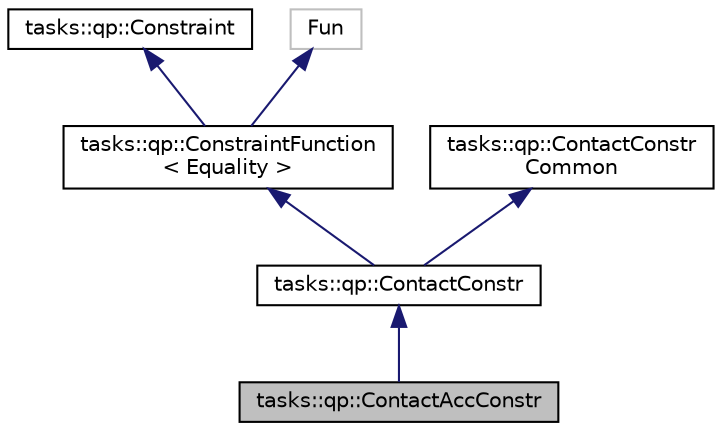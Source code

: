digraph "tasks::qp::ContactAccConstr"
{
 // LATEX_PDF_SIZE
  edge [fontname="Helvetica",fontsize="10",labelfontname="Helvetica",labelfontsize="10"];
  node [fontname="Helvetica",fontsize="10",shape=record];
  Node1 [label="tasks::qp::ContactAccConstr",height=0.2,width=0.4,color="black", fillcolor="grey75", style="filled", fontcolor="black",tooltip=" "];
  Node2 -> Node1 [dir="back",color="midnightblue",fontsize="10",style="solid",fontname="Helvetica"];
  Node2 [label="tasks::qp::ContactConstr",height=0.2,width=0.4,color="black", fillcolor="white", style="filled",URL="$classtasks_1_1qp_1_1ContactConstr.html",tooltip=" "];
  Node3 -> Node2 [dir="back",color="midnightblue",fontsize="10",style="solid",fontname="Helvetica"];
  Node3 [label="tasks::qp::ConstraintFunction\l\< Equality \>",height=0.2,width=0.4,color="black", fillcolor="white", style="filled",URL="$classtasks_1_1qp_1_1ConstraintFunction.html",tooltip=" "];
  Node4 -> Node3 [dir="back",color="midnightblue",fontsize="10",style="solid",fontname="Helvetica"];
  Node4 [label="tasks::qp::Constraint",height=0.2,width=0.4,color="black", fillcolor="white", style="filled",URL="$classtasks_1_1qp_1_1Constraint.html",tooltip=" "];
  Node5 -> Node3 [dir="back",color="midnightblue",fontsize="10",style="solid",fontname="Helvetica"];
  Node5 [label="Fun",height=0.2,width=0.4,color="grey75", fillcolor="white", style="filled",tooltip=" "];
  Node6 -> Node2 [dir="back",color="midnightblue",fontsize="10",style="solid",fontname="Helvetica"];
  Node6 [label="tasks::qp::ContactConstr\lCommon",height=0.2,width=0.4,color="black", fillcolor="white", style="filled",URL="$classtasks_1_1qp_1_1ContactConstrCommon.html",tooltip=" "];
}
